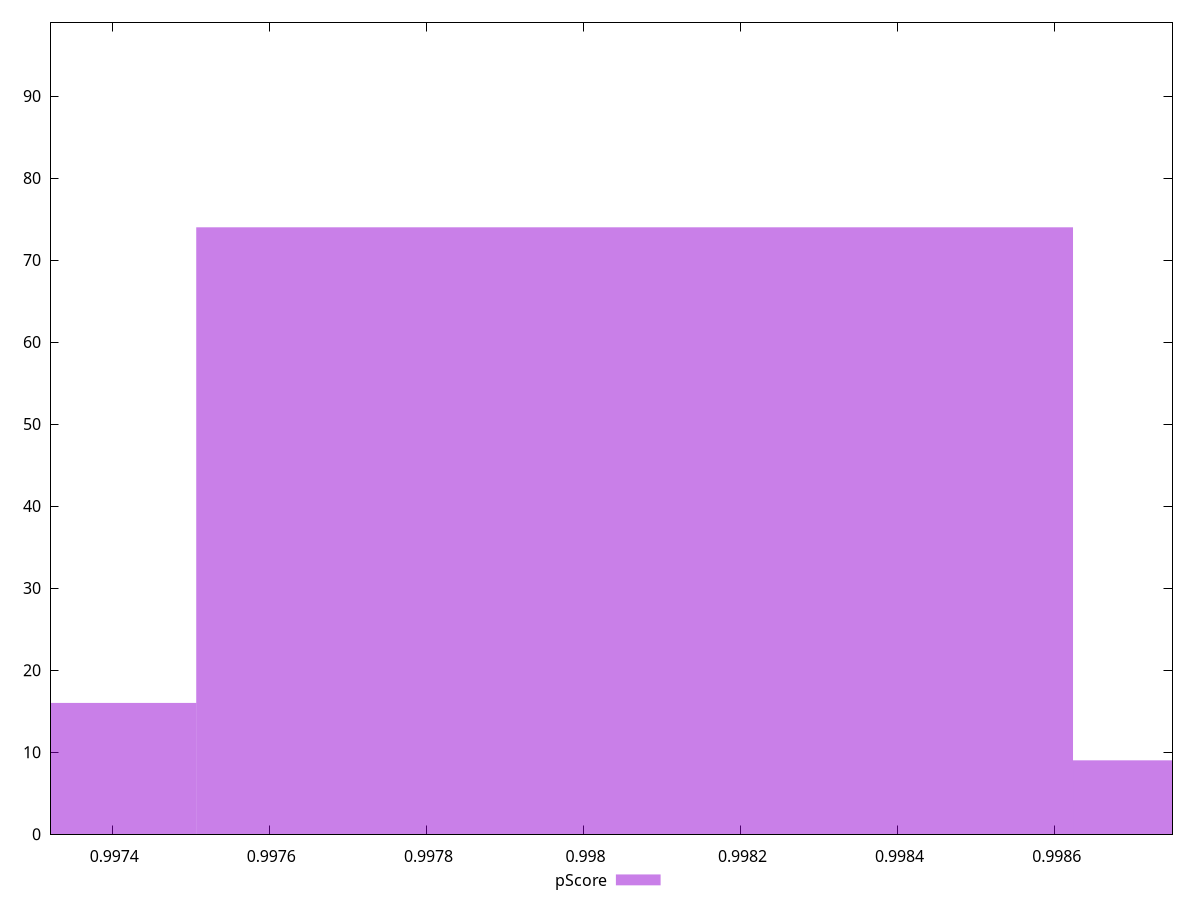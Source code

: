 reset

$pScore <<EOF
0.9980651248621818 74
0.9991815288049807 9
0.9969487209193829 16
EOF

set key outside below
set boxwidth 0.001116403942798861
set xrange [0.9973207328611978:0.9987500038610477]
set yrange [0:99]
set trange [0:99]
set style fill transparent solid 0.5 noborder
set terminal svg size 640, 490 enhanced background rgb 'white'
set output "reports/report_00030_2021-02-24T20-42-31.540Z/first-cpu-idle/samples/card/pScore/histogram.svg"

plot $pScore title "pScore" with boxes

reset
